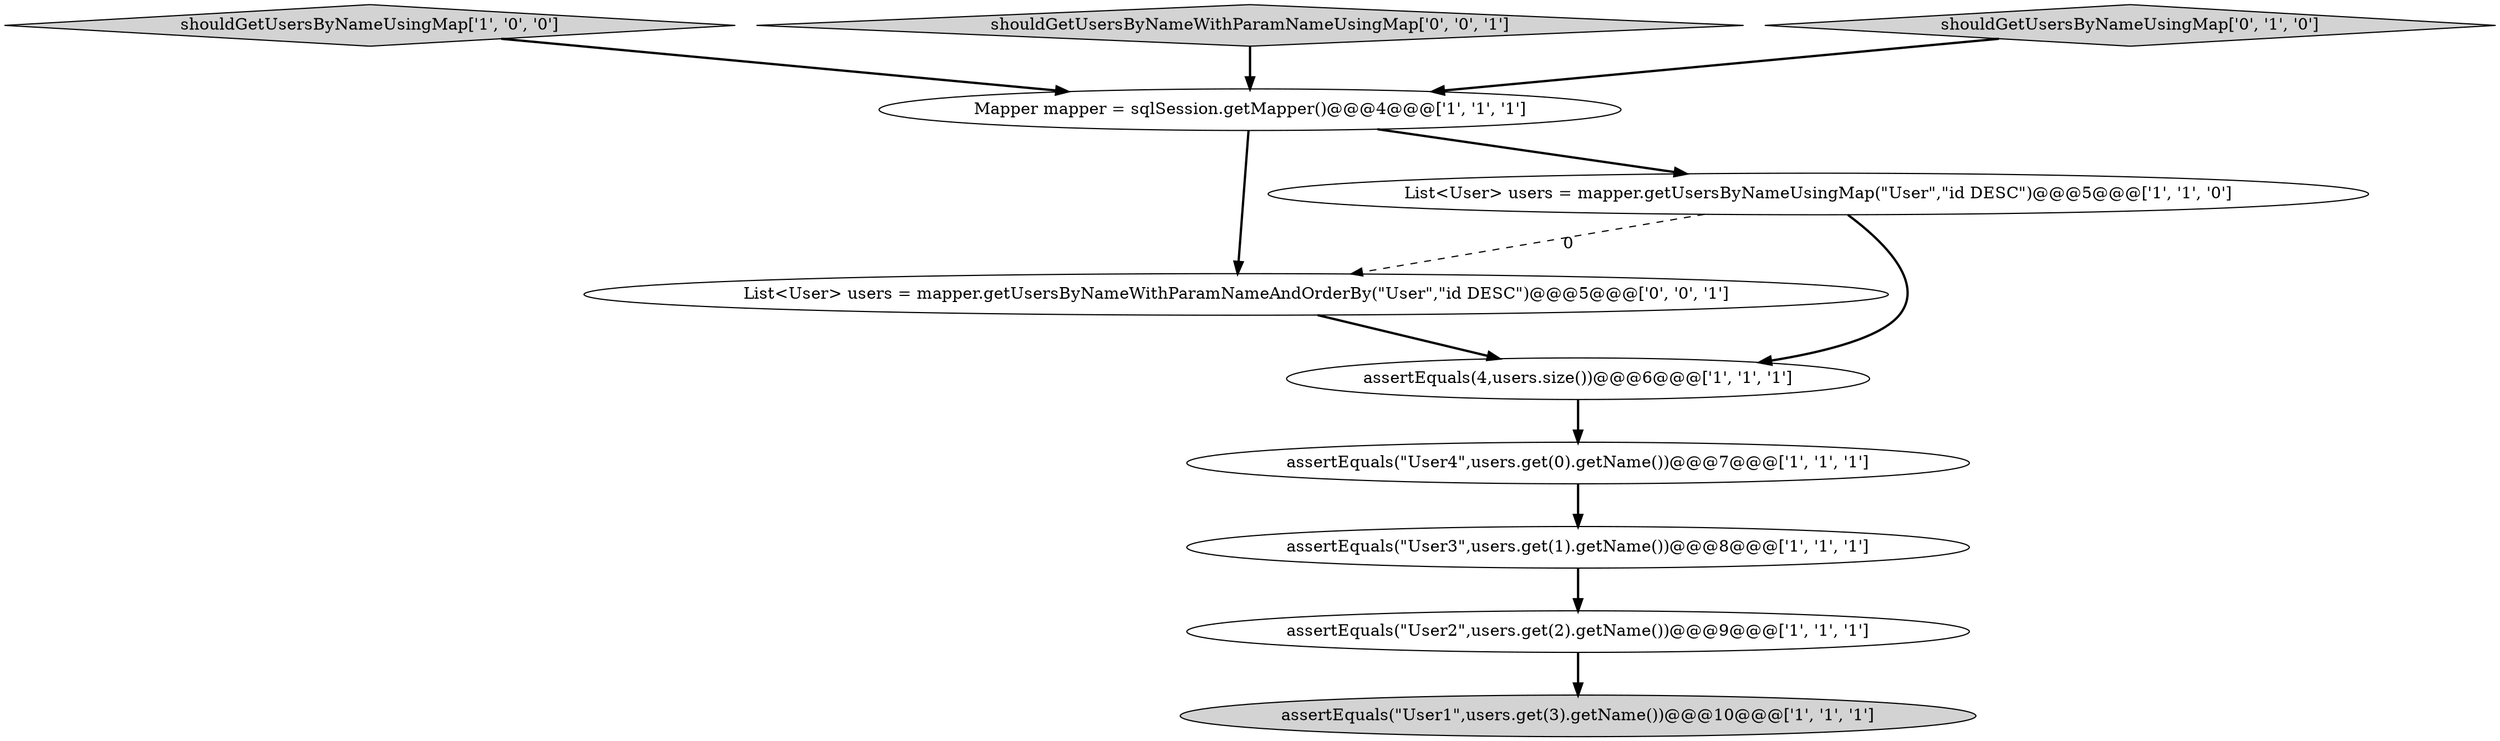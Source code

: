 digraph {
5 [style = filled, label = "assertEquals(\"User4\",users.get(0).getName())@@@7@@@['1', '1', '1']", fillcolor = white, shape = ellipse image = "AAA0AAABBB1BBB"];
1 [style = filled, label = "assertEquals(4,users.size())@@@6@@@['1', '1', '1']", fillcolor = white, shape = ellipse image = "AAA0AAABBB1BBB"];
10 [style = filled, label = "List<User> users = mapper.getUsersByNameWithParamNameAndOrderBy(\"User\",\"id DESC\")@@@5@@@['0', '0', '1']", fillcolor = white, shape = ellipse image = "AAA0AAABBB3BBB"];
0 [style = filled, label = "Mapper mapper = sqlSession.getMapper()@@@4@@@['1', '1', '1']", fillcolor = white, shape = ellipse image = "AAA0AAABBB1BBB"];
4 [style = filled, label = "assertEquals(\"User1\",users.get(3).getName())@@@10@@@['1', '1', '1']", fillcolor = lightgray, shape = ellipse image = "AAA0AAABBB1BBB"];
2 [style = filled, label = "shouldGetUsersByNameUsingMap['1', '0', '0']", fillcolor = lightgray, shape = diamond image = "AAA0AAABBB1BBB"];
6 [style = filled, label = "assertEquals(\"User3\",users.get(1).getName())@@@8@@@['1', '1', '1']", fillcolor = white, shape = ellipse image = "AAA0AAABBB1BBB"];
7 [style = filled, label = "assertEquals(\"User2\",users.get(2).getName())@@@9@@@['1', '1', '1']", fillcolor = white, shape = ellipse image = "AAA0AAABBB1BBB"];
9 [style = filled, label = "shouldGetUsersByNameWithParamNameUsingMap['0', '0', '1']", fillcolor = lightgray, shape = diamond image = "AAA0AAABBB3BBB"];
3 [style = filled, label = "List<User> users = mapper.getUsersByNameUsingMap(\"User\",\"id DESC\")@@@5@@@['1', '1', '0']", fillcolor = white, shape = ellipse image = "AAA0AAABBB1BBB"];
8 [style = filled, label = "shouldGetUsersByNameUsingMap['0', '1', '0']", fillcolor = lightgray, shape = diamond image = "AAA0AAABBB2BBB"];
1->5 [style = bold, label=""];
0->3 [style = bold, label=""];
8->0 [style = bold, label=""];
0->10 [style = bold, label=""];
2->0 [style = bold, label=""];
3->10 [style = dashed, label="0"];
7->4 [style = bold, label=""];
5->6 [style = bold, label=""];
6->7 [style = bold, label=""];
3->1 [style = bold, label=""];
10->1 [style = bold, label=""];
9->0 [style = bold, label=""];
}
